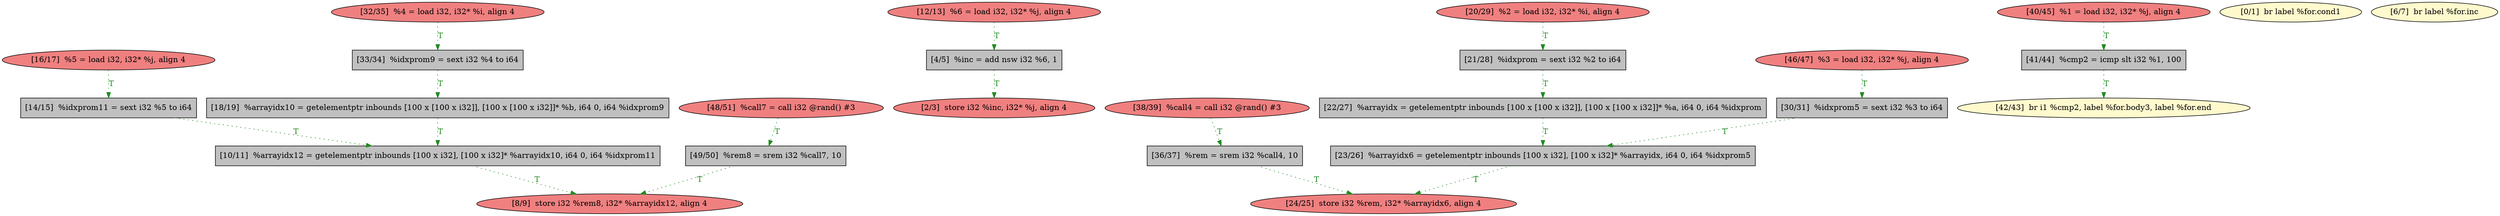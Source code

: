 
digraph G {


node1511 [fillcolor=lightcoral,label="[16/17]  %5 = load i32, i32* %j, align 4",shape=ellipse,style=filled ]
node1508 [fillcolor=lightcoral,label="[2/3]  store i32 %inc, i32* %j, align 4",shape=ellipse,style=filled ]
node1513 [fillcolor=grey,label="[49/50]  %rem8 = srem i32 %call7, 10",shape=rectangle,style=filled ]
node1496 [fillcolor=grey,label="[30/31]  %idxprom5 = sext i32 %3 to i64",shape=rectangle,style=filled ]
node1516 [fillcolor=lightcoral,label="[48/51]  %call7 = call i32 @rand() #3",shape=ellipse,style=filled ]
node1493 [fillcolor=grey,label="[21/28]  %idxprom = sext i32 %2 to i64",shape=rectangle,style=filled ]
node1495 [fillcolor=lightcoral,label="[20/29]  %2 = load i32, i32* %i, align 4",shape=ellipse,style=filled ]
node1510 [fillcolor=lightcoral,label="[12/13]  %6 = load i32, i32* %j, align 4",shape=ellipse,style=filled ]
node1492 [fillcolor=grey,label="[23/26]  %arrayidx6 = getelementptr inbounds [100 x i32], [100 x i32]* %arrayidx, i64 0, i64 %idxprom5",shape=rectangle,style=filled ]
node1503 [fillcolor=lightcoral,label="[46/47]  %3 = load i32, i32* %j, align 4",shape=ellipse,style=filled ]
node1497 [fillcolor=lightcoral,label="[32/35]  %4 = load i32, i32* %i, align 4",shape=ellipse,style=filled ]
node1515 [fillcolor=grey,label="[18/19]  %arrayidx10 = getelementptr inbounds [100 x [100 x i32]], [100 x [100 x i32]]* %b, i64 0, i64 %idxprom9",shape=rectangle,style=filled ]
node1494 [fillcolor=grey,label="[41/44]  %cmp2 = icmp slt i32 %1, 100",shape=rectangle,style=filled ]
node1499 [fillcolor=grey,label="[36/37]  %rem = srem i32 %call4, 10",shape=rectangle,style=filled ]
node1500 [fillcolor=lightcoral,label="[38/39]  %call4 = call i32 @rand() #3",shape=ellipse,style=filled ]
node1498 [fillcolor=grey,label="[22/27]  %arrayidx = getelementptr inbounds [100 x [100 x i32]], [100 x [100 x i32]]* %a, i64 0, i64 %idxprom",shape=rectangle,style=filled ]
node1501 [fillcolor=lightcoral,label="[8/9]  store i32 %rem8, i32* %arrayidx12, align 4",shape=ellipse,style=filled ]
node1502 [fillcolor=lemonchiffon,label="[0/1]  br label %for.cond1",shape=ellipse,style=filled ]
node1512 [fillcolor=lightcoral,label="[40/45]  %1 = load i32, i32* %j, align 4",shape=ellipse,style=filled ]
node1504 [fillcolor=grey,label="[33/34]  %idxprom9 = sext i32 %4 to i64",shape=rectangle,style=filled ]
node1514 [fillcolor=lemonchiffon,label="[42/43]  br i1 %cmp2, label %for.body3, label %for.end",shape=ellipse,style=filled ]
node1505 [fillcolor=lemonchiffon,label="[6/7]  br label %for.inc",shape=ellipse,style=filled ]
node1509 [fillcolor=grey,label="[14/15]  %idxprom11 = sext i32 %5 to i64",shape=rectangle,style=filled ]
node1506 [fillcolor=grey,label="[10/11]  %arrayidx12 = getelementptr inbounds [100 x i32], [100 x i32]* %arrayidx10, i64 0, i64 %idxprom11",shape=rectangle,style=filled ]
node1517 [fillcolor=lightcoral,label="[24/25]  store i32 %rem, i32* %arrayidx6, align 4",shape=ellipse,style=filled ]
node1507 [fillcolor=grey,label="[4/5]  %inc = add nsw i32 %6, 1",shape=rectangle,style=filled ]

node1499->node1517 [style=dotted,color=forestgreen,label="T",fontcolor=forestgreen ]
node1511->node1509 [style=dotted,color=forestgreen,label="T",fontcolor=forestgreen ]
node1496->node1492 [style=dotted,color=forestgreen,label="T",fontcolor=forestgreen ]
node1500->node1499 [style=dotted,color=forestgreen,label="T",fontcolor=forestgreen ]
node1503->node1496 [style=dotted,color=forestgreen,label="T",fontcolor=forestgreen ]
node1497->node1504 [style=dotted,color=forestgreen,label="T",fontcolor=forestgreen ]
node1498->node1492 [style=dotted,color=forestgreen,label="T",fontcolor=forestgreen ]
node1515->node1506 [style=dotted,color=forestgreen,label="T",fontcolor=forestgreen ]
node1492->node1517 [style=dotted,color=forestgreen,label="T",fontcolor=forestgreen ]
node1495->node1493 [style=dotted,color=forestgreen,label="T",fontcolor=forestgreen ]
node1509->node1506 [style=dotted,color=forestgreen,label="T",fontcolor=forestgreen ]
node1516->node1513 [style=dotted,color=forestgreen,label="T",fontcolor=forestgreen ]
node1493->node1498 [style=dotted,color=forestgreen,label="T",fontcolor=forestgreen ]
node1506->node1501 [style=dotted,color=forestgreen,label="T",fontcolor=forestgreen ]
node1494->node1514 [style=dotted,color=forestgreen,label="T",fontcolor=forestgreen ]
node1512->node1494 [style=dotted,color=forestgreen,label="T",fontcolor=forestgreen ]
node1507->node1508 [style=dotted,color=forestgreen,label="T",fontcolor=forestgreen ]
node1504->node1515 [style=dotted,color=forestgreen,label="T",fontcolor=forestgreen ]
node1510->node1507 [style=dotted,color=forestgreen,label="T",fontcolor=forestgreen ]
node1513->node1501 [style=dotted,color=forestgreen,label="T",fontcolor=forestgreen ]


}
